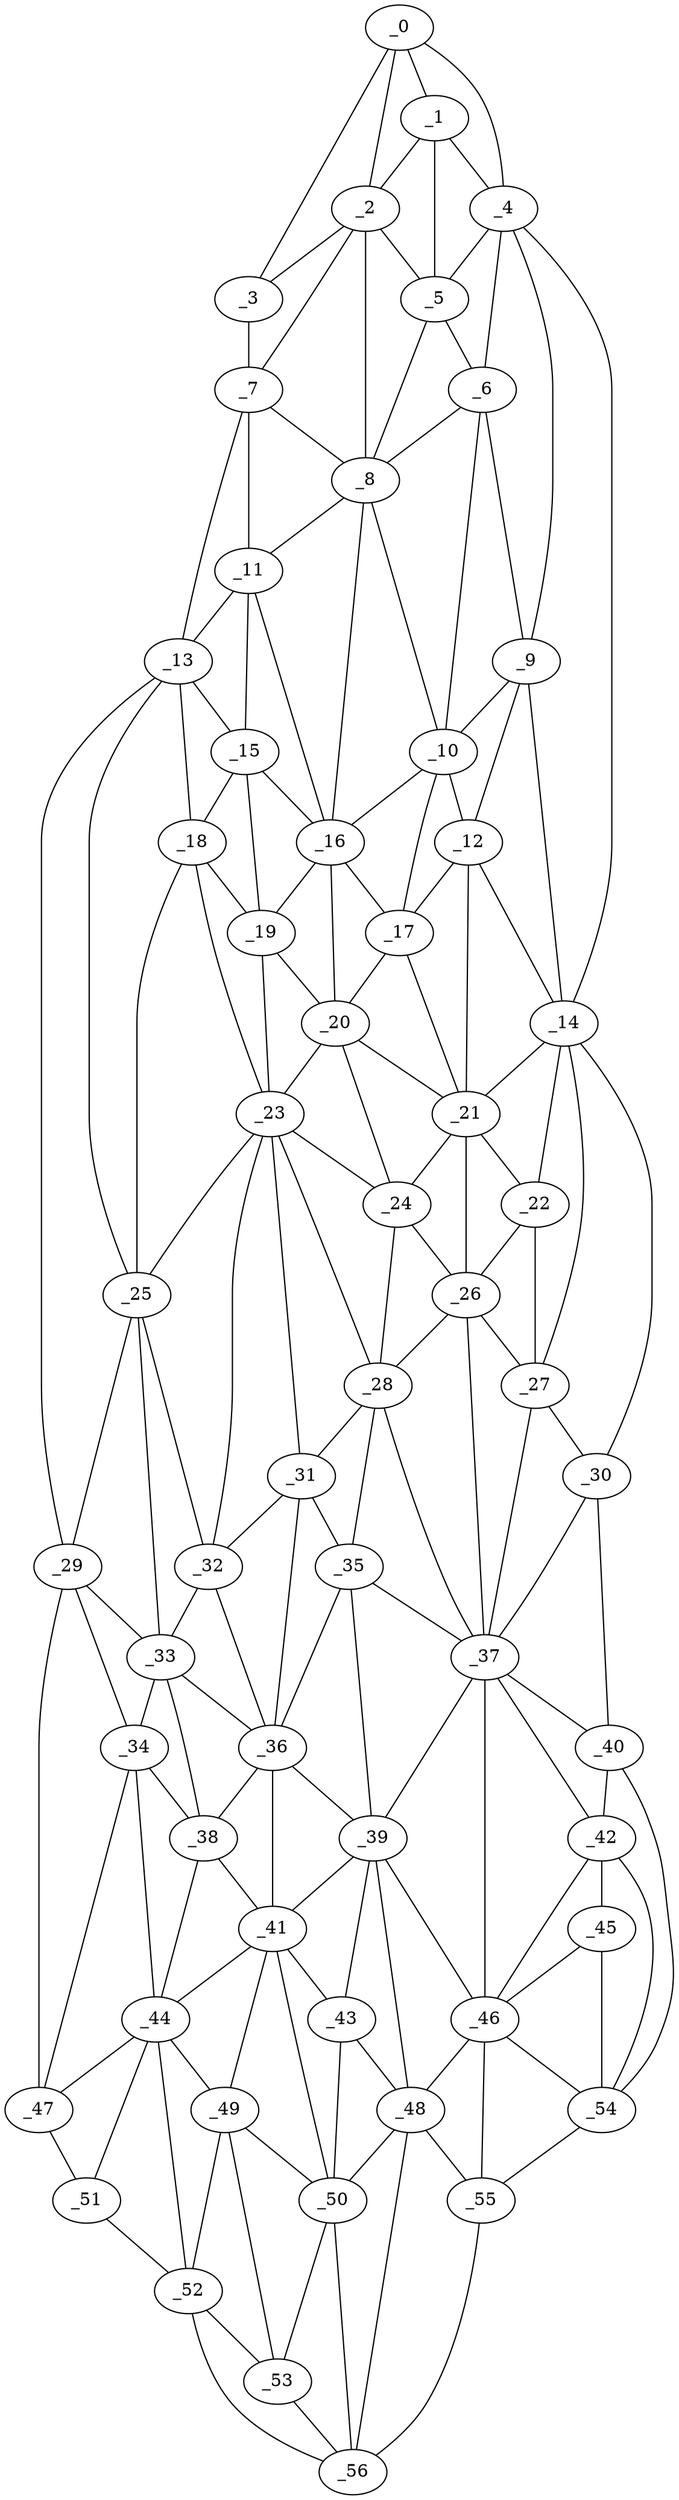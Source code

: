 graph "obj37__15.gxl" {
	_0	 [x=5,
		y=79];
	_1	 [x=11,
		y=74];
	_0 -- _1	 [valence=1];
	_2	 [x=16,
		y=76];
	_0 -- _2	 [valence=2];
	_3	 [x=18,
		y=82];
	_0 -- _3	 [valence=1];
	_4	 [x=19,
		y=45];
	_0 -- _4	 [valence=1];
	_1 -- _2	 [valence=2];
	_1 -- _4	 [valence=2];
	_5	 [x=19,
		y=68];
	_1 -- _5	 [valence=1];
	_2 -- _3	 [valence=2];
	_2 -- _5	 [valence=2];
	_7	 [x=29,
		y=84];
	_2 -- _7	 [valence=2];
	_8	 [x=30,
		y=69];
	_2 -- _8	 [valence=2];
	_3 -- _7	 [valence=1];
	_4 -- _5	 [valence=2];
	_6	 [x=23,
		y=55];
	_4 -- _6	 [valence=2];
	_9	 [x=31,
		y=41];
	_4 -- _9	 [valence=2];
	_14	 [x=39,
		y=38];
	_4 -- _14	 [valence=1];
	_5 -- _6	 [valence=2];
	_5 -- _8	 [valence=2];
	_6 -- _8	 [valence=2];
	_6 -- _9	 [valence=1];
	_10	 [x=33,
		y=55];
	_6 -- _10	 [valence=2];
	_7 -- _8	 [valence=1];
	_11	 [x=36,
		y=77];
	_7 -- _11	 [valence=2];
	_13	 [x=38,
		y=85];
	_7 -- _13	 [valence=1];
	_8 -- _10	 [valence=1];
	_8 -- _11	 [valence=2];
	_16	 [x=46,
		y=66];
	_8 -- _16	 [valence=1];
	_9 -- _10	 [valence=2];
	_12	 [x=37,
		y=52];
	_9 -- _12	 [valence=1];
	_9 -- _14	 [valence=1];
	_10 -- _12	 [valence=2];
	_10 -- _16	 [valence=2];
	_17	 [x=47,
		y=57];
	_10 -- _17	 [valence=1];
	_11 -- _13	 [valence=1];
	_15	 [x=40,
		y=78];
	_11 -- _15	 [valence=2];
	_11 -- _16	 [valence=2];
	_12 -- _14	 [valence=2];
	_12 -- _17	 [valence=2];
	_21	 [x=52,
		y=51];
	_12 -- _21	 [valence=2];
	_13 -- _15	 [valence=2];
	_18	 [x=49,
		y=80];
	_13 -- _18	 [valence=1];
	_25	 [x=65,
		y=84];
	_13 -- _25	 [valence=1];
	_29	 [x=74,
		y=89];
	_13 -- _29	 [valence=1];
	_14 -- _21	 [valence=1];
	_22	 [x=54,
		y=37];
	_14 -- _22	 [valence=2];
	_27	 [x=70,
		y=31];
	_14 -- _27	 [valence=2];
	_30	 [x=75,
		y=28];
	_14 -- _30	 [valence=1];
	_15 -- _16	 [valence=2];
	_15 -- _18	 [valence=2];
	_19	 [x=50,
		y=77];
	_15 -- _19	 [valence=1];
	_16 -- _17	 [valence=1];
	_16 -- _19	 [valence=2];
	_20	 [x=51,
		y=63];
	_16 -- _20	 [valence=1];
	_17 -- _20	 [valence=2];
	_17 -- _21	 [valence=1];
	_18 -- _19	 [valence=2];
	_23	 [x=60,
		y=77];
	_18 -- _23	 [valence=2];
	_18 -- _25	 [valence=2];
	_19 -- _20	 [valence=2];
	_19 -- _23	 [valence=2];
	_20 -- _21	 [valence=1];
	_20 -- _23	 [valence=2];
	_24	 [x=62,
		y=61];
	_20 -- _24	 [valence=2];
	_21 -- _22	 [valence=2];
	_21 -- _24	 [valence=1];
	_26	 [x=68,
		y=58];
	_21 -- _26	 [valence=1];
	_22 -- _26	 [valence=2];
	_22 -- _27	 [valence=2];
	_23 -- _24	 [valence=2];
	_23 -- _25	 [valence=2];
	_28	 [x=72,
		y=63];
	_23 -- _28	 [valence=2];
	_31	 [x=75,
		y=67];
	_23 -- _31	 [valence=2];
	_32	 [x=75,
		y=74];
	_23 -- _32	 [valence=2];
	_24 -- _26	 [valence=2];
	_24 -- _28	 [valence=2];
	_25 -- _29	 [valence=2];
	_25 -- _32	 [valence=1];
	_33	 [x=76,
		y=81];
	_25 -- _33	 [valence=2];
	_26 -- _27	 [valence=2];
	_26 -- _28	 [valence=2];
	_37	 [x=86,
		y=56];
	_26 -- _37	 [valence=1];
	_27 -- _30	 [valence=1];
	_27 -- _37	 [valence=2];
	_28 -- _31	 [valence=2];
	_35	 [x=83,
		y=62];
	_28 -- _35	 [valence=2];
	_28 -- _37	 [valence=2];
	_29 -- _33	 [valence=2];
	_34	 [x=81,
		y=88];
	_29 -- _34	 [valence=2];
	_47	 [x=104,
		y=91];
	_29 -- _47	 [valence=1];
	_30 -- _37	 [valence=2];
	_40	 [x=95,
		y=30];
	_30 -- _40	 [valence=1];
	_31 -- _32	 [valence=2];
	_31 -- _35	 [valence=2];
	_36	 [x=85,
		y=74];
	_31 -- _36	 [valence=1];
	_32 -- _33	 [valence=2];
	_32 -- _36	 [valence=2];
	_33 -- _34	 [valence=2];
	_33 -- _36	 [valence=2];
	_38	 [x=86,
		y=79];
	_33 -- _38	 [valence=2];
	_34 -- _38	 [valence=1];
	_44	 [x=103,
		y=84];
	_34 -- _44	 [valence=2];
	_34 -- _47	 [valence=2];
	_35 -- _36	 [valence=2];
	_35 -- _37	 [valence=2];
	_39	 [x=94,
		y=59];
	_35 -- _39	 [valence=1];
	_36 -- _38	 [valence=1];
	_36 -- _39	 [valence=2];
	_41	 [x=97,
		y=73];
	_36 -- _41	 [valence=1];
	_37 -- _39	 [valence=2];
	_37 -- _40	 [valence=1];
	_42	 [x=101,
		y=36];
	_37 -- _42	 [valence=2];
	_46	 [x=104,
		y=47];
	_37 -- _46	 [valence=1];
	_38 -- _41	 [valence=2];
	_38 -- _44	 [valence=1];
	_39 -- _41	 [valence=2];
	_43	 [x=101,
		y=65];
	_39 -- _43	 [valence=1];
	_39 -- _46	 [valence=2];
	_48	 [x=105,
		y=59];
	_39 -- _48	 [valence=1];
	_40 -- _42	 [valence=2];
	_54	 [x=121,
		y=43];
	_40 -- _54	 [valence=1];
	_41 -- _43	 [valence=2];
	_41 -- _44	 [valence=1];
	_49	 [x=107,
		y=79];
	_41 -- _49	 [valence=2];
	_50	 [x=109,
		y=70];
	_41 -- _50	 [valence=1];
	_45	 [x=104,
		y=39];
	_42 -- _45	 [valence=2];
	_42 -- _46	 [valence=2];
	_42 -- _54	 [valence=1];
	_43 -- _48	 [valence=1];
	_43 -- _50	 [valence=2];
	_44 -- _47	 [valence=1];
	_44 -- _49	 [valence=2];
	_51	 [x=112,
		y=91];
	_44 -- _51	 [valence=1];
	_52	 [x=114,
		y=87];
	_44 -- _52	 [valence=1];
	_45 -- _46	 [valence=1];
	_45 -- _54	 [valence=2];
	_46 -- _48	 [valence=1];
	_46 -- _54	 [valence=2];
	_55	 [x=123,
		y=52];
	_46 -- _55	 [valence=2];
	_47 -- _51	 [valence=1];
	_48 -- _50	 [valence=2];
	_48 -- _55	 [valence=2];
	_56	 [x=124,
		y=65];
	_48 -- _56	 [valence=1];
	_49 -- _50	 [valence=2];
	_49 -- _52	 [valence=2];
	_53	 [x=116,
		y=81];
	_49 -- _53	 [valence=1];
	_50 -- _53	 [valence=1];
	_50 -- _56	 [valence=2];
	_51 -- _52	 [valence=1];
	_52 -- _53	 [valence=2];
	_52 -- _56	 [valence=1];
	_53 -- _56	 [valence=2];
	_54 -- _55	 [valence=1];
	_55 -- _56	 [valence=1];
}
